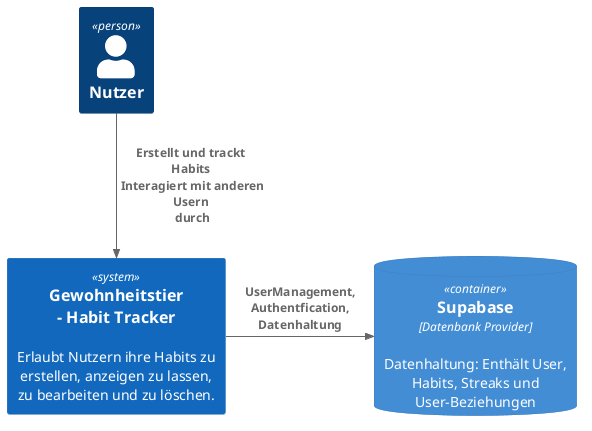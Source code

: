 @startuml
!include <c4/C4_Context.puml>
!include <C4/C4>  
!include <C4/C4_Container>     

Person(customer, "Nutzer")
  System(webApp, "Gewohnheitstier\n - Habit Tracker",  "Erlaubt Nutzern ihre Habits zu erstellen, anzeigen zu lassen, zu bearbeiten und zu löschen. ")



  ContainerDb(db,    "Supabase",  "Datenbank Provider", "Datenhaltung: Enthält User, Habits, Streaks und User-Beziehungen")


Rel(customer, webApp, "Erstellt und trackt Habits \n Interagiert mit anderen Usern \n durch ")

Rel_R(webApp, db,     "UserManagement, Authentfication, Datenhaltung")

@enduml